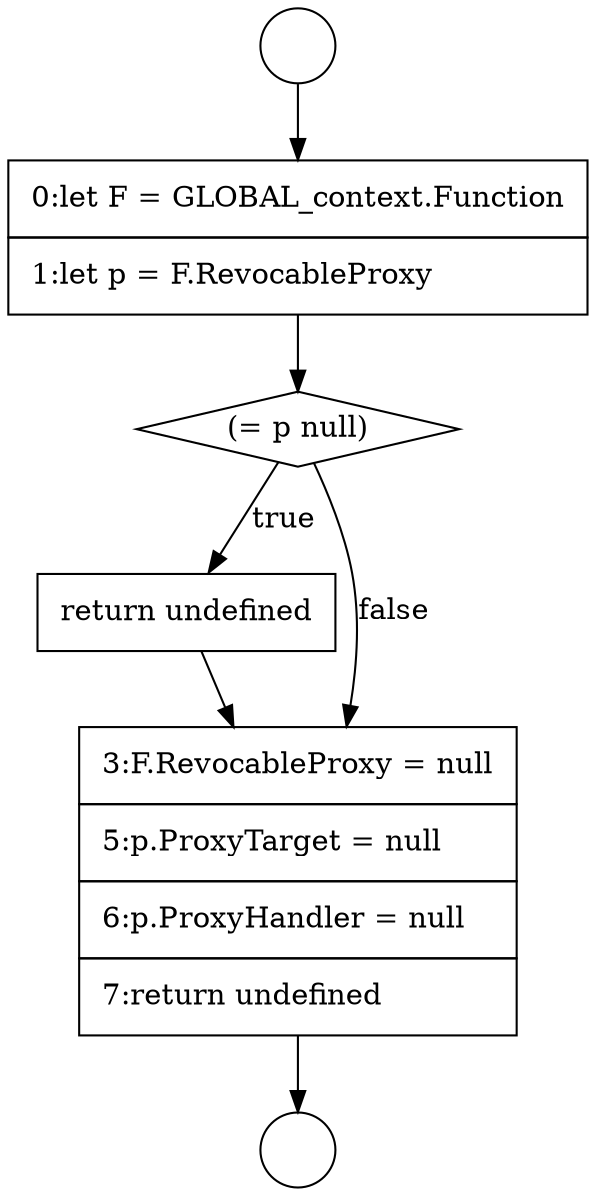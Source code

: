 digraph {
  node19565 [shape=none, margin=0, label=<<font color="black">
    <table border="0" cellborder="1" cellspacing="0" cellpadding="10">
      <tr><td align="left">0:let F = GLOBAL_context.Function</td></tr>
      <tr><td align="left">1:let p = F.RevocableProxy</td></tr>
    </table>
  </font>> color="black" fillcolor="white" style=filled]
  node19566 [shape=diamond, label=<<font color="black">(= p null)</font>> color="black" fillcolor="white" style=filled]
  node19563 [shape=circle label=" " color="black" fillcolor="white" style=filled]
  node19567 [shape=none, margin=0, label=<<font color="black">
    <table border="0" cellborder="1" cellspacing="0" cellpadding="10">
      <tr><td align="left">return undefined</td></tr>
    </table>
  </font>> color="black" fillcolor="white" style=filled]
  node19564 [shape=circle label=" " color="black" fillcolor="white" style=filled]
  node19568 [shape=none, margin=0, label=<<font color="black">
    <table border="0" cellborder="1" cellspacing="0" cellpadding="10">
      <tr><td align="left">3:F.RevocableProxy = null</td></tr>
      <tr><td align="left">5:p.ProxyTarget = null</td></tr>
      <tr><td align="left">6:p.ProxyHandler = null</td></tr>
      <tr><td align="left">7:return undefined</td></tr>
    </table>
  </font>> color="black" fillcolor="white" style=filled]
  node19568 -> node19564 [ color="black"]
  node19565 -> node19566 [ color="black"]
  node19566 -> node19567 [label=<<font color="black">true</font>> color="black"]
  node19566 -> node19568 [label=<<font color="black">false</font>> color="black"]
  node19567 -> node19568 [ color="black"]
  node19563 -> node19565 [ color="black"]
}
